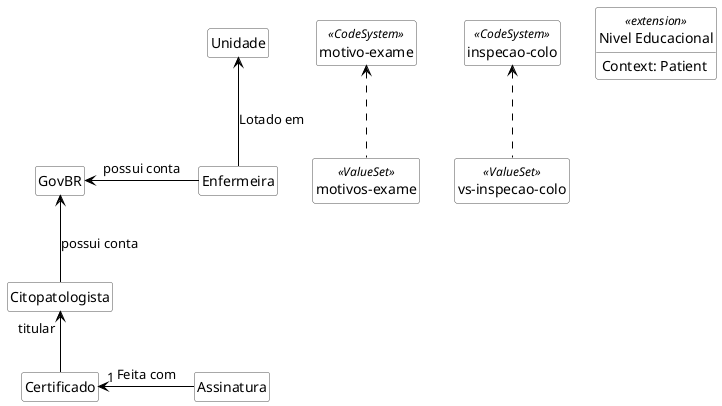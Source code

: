 @startuml fhir

hide circle
hide methods
hide empty members

skinparam class {
    BackgroundColor White
    ArrowColor Black
    BorderColor #505050
}

class "inspecao-colo" as InspecaoColo <<CodeSystem>> {}
class "motivo-exame" as MotivoExame <<CodeSystem>> {}
class "vs-inspecao-colo" as VsInspecaoColo <<ValueSet>> {}
class "motivos-exame" as MotivosExame <<ValueSet>> {}

VsInspecaoColo .up.> InspecaoColo
MotivosExame .up.> MotivoExame

class "Nivel Educacional" as NivelEducacional <<extension>> {
    Context: Patient
}


Enfermeira -up-> Unidade: Lotado em
Enfermeira -left-> GovBR : possui conta

Citopatologista "titular" <-down- Certificado
GovBR <-- Citopatologista: possui conta
Assinatura -left-> "1" Certificado : Feita com

@enduml